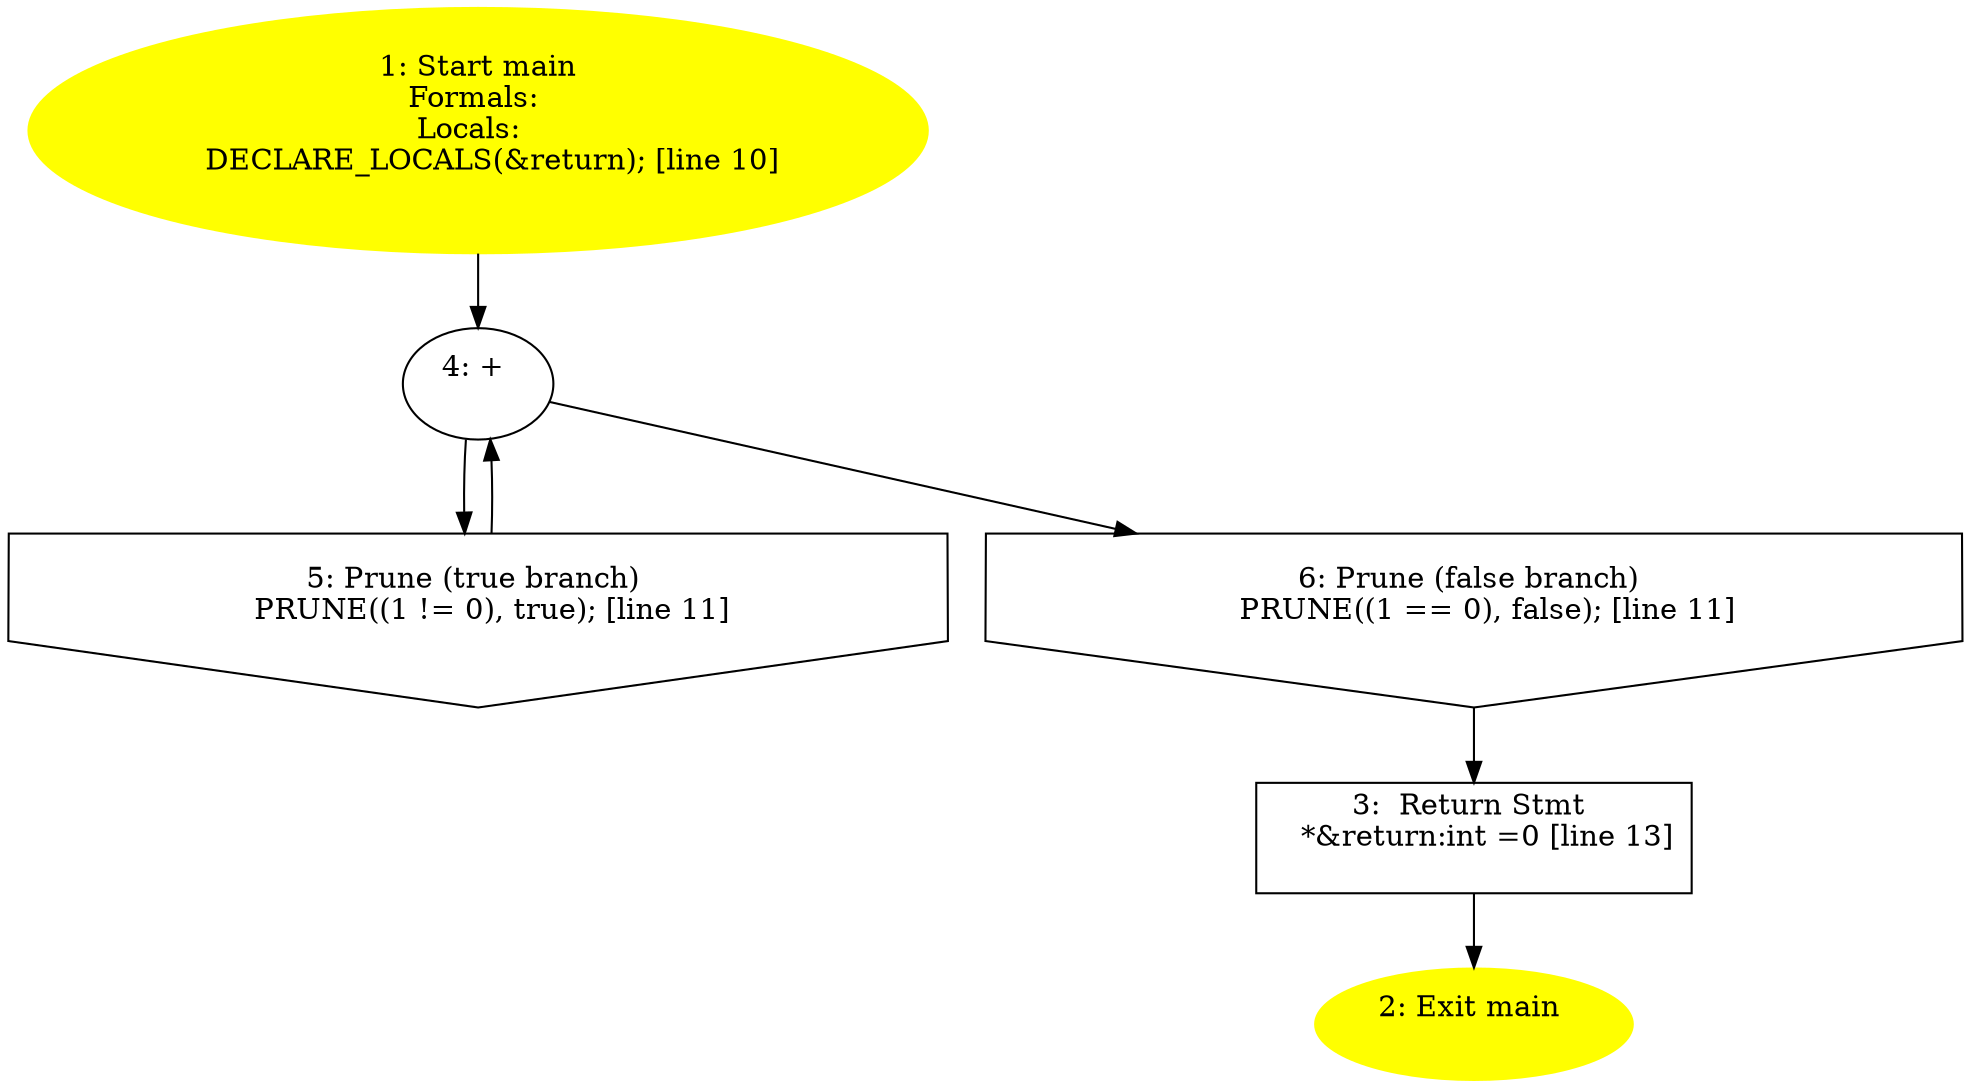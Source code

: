 /* @generated */
digraph iCFG {
"main6" [label="6: Prune (false branch) \n   PRUNE((1 == 0), false); [line 11]\n " shape="invhouse"]
	

	 "main6" -> "main3" ;
"main5" [label="5: Prune (true branch) \n   PRUNE((1 != 0), true); [line 11]\n " shape="invhouse"]
	

	 "main5" -> "main4" ;
"main4" [label="4: + \n  " ]
	

	 "main4" -> "main5" ;
	 "main4" -> "main6" ;
"main3" [label="3:  Return Stmt \n   *&return:int =0 [line 13]\n " shape="box"]
	

	 "main3" -> "main2" ;
"main2" [label="2: Exit main \n  " color=yellow style=filled]
	

"main1" [label="1: Start main\nFormals: \nLocals:  \n   DECLARE_LOCALS(&return); [line 10]\n " color=yellow style=filled]
	

	 "main1" -> "main4" ;
}
